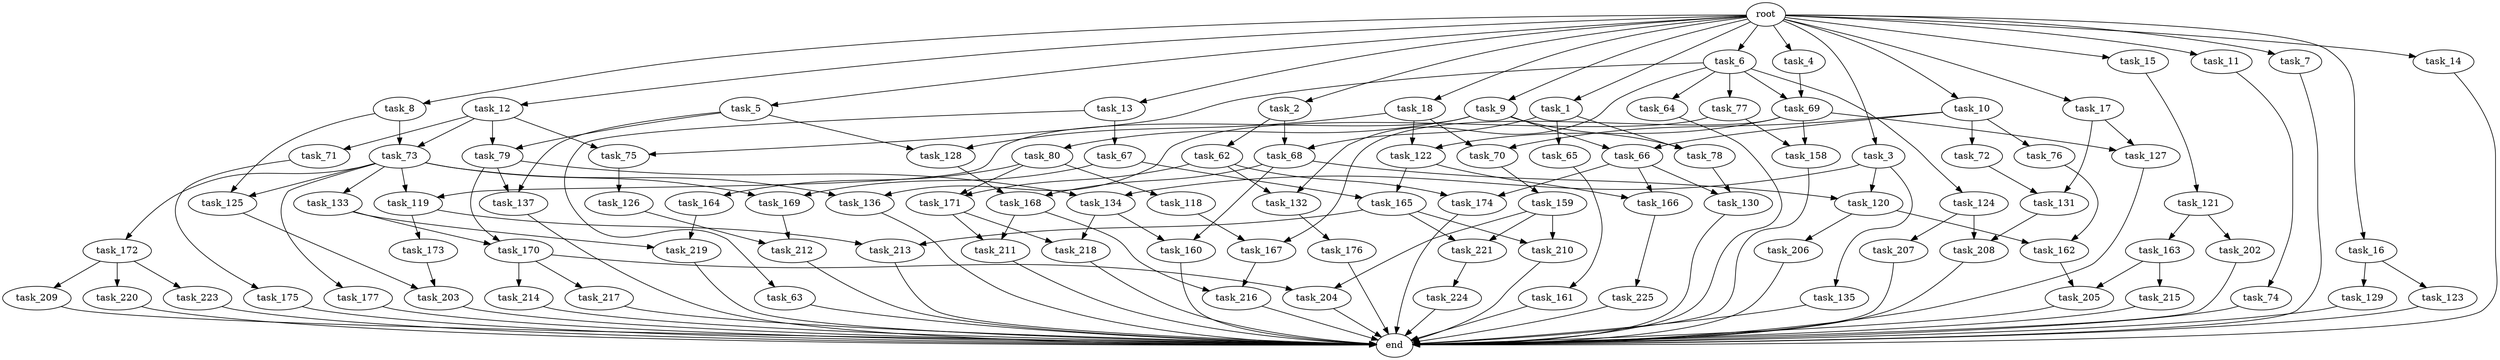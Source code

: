 digraph G {
  task_67 [size="21474836480.000000"];
  task_132 [size="107374182400.000000"];
  task_12 [size="102.400000"];
  task_73 [size="140874927308.800018"];
  task_5 [size="102.400000"];
  task_162 [size="17179869184.000000"];
  task_217 [size="7730941132.800000"];
  task_63 [size="21474836480.000000"];
  task_164 [size="54975581388.800003"];
  task_203 [size="34359738368.000000"];
  task_17 [size="102.400000"];
  task_2 [size="102.400000"];
  task_121 [size="30923764531.200001"];
  task_216 [size="76450417868.800003"];
  task_168 [size="111669149696.000000"];
  task_161 [size="42090679500.800003"];
  task_166 [size="85899345920.000000"];
  task_175 [size="54975581388.800003"];
  task_128 [size="68719476736.000000"];
  task_131 [size="140874927308.800018"];
  task_207 [size="21474836480.000000"];
  task_79 [size="99643241267.200012"];
  task_77 [size="21474836480.000000"];
  task_163 [size="69578470195.199997"];
  task_11 [size="102.400000"];
  task_71 [size="85899345920.000000"];
  task_167 [size="11166914969.600000"];
  task_15 [size="102.400000"];
  task_173 [size="21474836480.000000"];
  task_64 [size="21474836480.000000"];
  task_165 [size="61847529062.400002"];
  root [size="0.000000"];
  task_72 [size="13743895347.200001"];
  task_69 [size="42949672960.000000"];
  task_119 [size="34359738368.000000"];
  task_136 [size="116823110451.200012"];
  task_130 [size="97066260889.600006"];
  task_74 [size="42090679500.800003"];
  task_9 [size="102.400000"];
  task_8 [size="102.400000"];
  task_18 [size="102.400000"];
  task_177 [size="30923764531.200001"];
  task_172 [size="30923764531.200001"];
  task_122 [size="58411555225.600006"];
  task_125 [size="85899345920.000000"];
  task_126 [size="7730941132.800000"];
  task_215 [size="13743895347.200001"];
  task_160 [size="139156940390.399994"];
  task_66 [size="17179869184.000000"];
  task_206 [size="3435973836.800000"];
  task_78 [size="58411555225.600006"];
  task_225 [size="13743895347.200001"];
  task_214 [size="7730941132.800000"];
  task_4 [size="102.400000"];
  task_213 [size="24910810316.800003"];
  task_1 [size="102.400000"];
  task_3 [size="102.400000"];
  task_212 [size="38654705664.000000"];
  task_7 [size="102.400000"];
  task_75 [size="107374182400.000000"];
  task_220 [size="30923764531.200001"];
  end [size="0.000000"];
  task_123 [size="30923764531.200001"];
  task_16 [size="102.400000"];
  task_159 [size="3435973836.800000"];
  task_174 [size="140874927308.800018"];
  task_6 [size="102.400000"];
  task_127 [size="89335319756.800003"];
  task_221 [size="24910810316.800003"];
  task_133 [size="30923764531.200001"];
  task_170 [size="55834574848.000000"];
  task_62 [size="42090679500.800003"];
  task_65 [size="54975581388.800003"];
  task_80 [size="3435973836.800000"];
  task_176 [size="85899345920.000000"];
  task_158 [size="89335319756.800003"];
  task_202 [size="69578470195.199997"];
  task_118 [size="54975581388.800003"];
  task_120 [size="124554051584.000000"];
  task_224 [size="7730941132.800000"];
  task_129 [size="30923764531.200001"];
  task_204 [size="29205777612.800003"];
  task_124 [size="21474836480.000000"];
  task_137 [size="55834574848.000000"];
  task_135 [size="54975581388.800003"];
  task_68 [size="97066260889.600006"];
  task_211 [size="91053306675.200012"];
  task_208 [size="52398601011.200005"];
  task_134 [size="97066260889.600006"];
  task_209 [size="30923764531.200001"];
  task_76 [size="13743895347.200001"];
  task_171 [size="140874927308.800018"];
  task_70 [size="68719476736.000000"];
  task_13 [size="102.400000"];
  task_218 [size="139156940390.399994"];
  task_219 [size="99643241267.200012"];
  task_10 [size="102.400000"];
  task_169 [size="61847529062.400002"];
  task_205 [size="99643241267.200012"];
  task_223 [size="30923764531.200001"];
  task_14 [size="102.400000"];
  task_210 [size="24910810316.800003"];

  task_67 -> task_169 [size="301989888.000000"];
  task_67 -> task_165 [size="301989888.000000"];
  task_132 -> task_176 [size="838860800.000000"];
  task_12 -> task_79 [size="838860800.000000"];
  task_12 -> task_75 [size="838860800.000000"];
  task_12 -> task_73 [size="838860800.000000"];
  task_12 -> task_71 [size="838860800.000000"];
  task_73 -> task_133 [size="301989888.000000"];
  task_73 -> task_119 [size="301989888.000000"];
  task_73 -> task_177 [size="301989888.000000"];
  task_73 -> task_169 [size="301989888.000000"];
  task_73 -> task_136 [size="301989888.000000"];
  task_73 -> task_125 [size="301989888.000000"];
  task_73 -> task_172 [size="301989888.000000"];
  task_5 -> task_79 [size="134217728.000000"];
  task_5 -> task_137 [size="134217728.000000"];
  task_5 -> task_128 [size="134217728.000000"];
  task_162 -> task_205 [size="838860800.000000"];
  task_217 -> end [size="1.000000"];
  task_63 -> end [size="1.000000"];
  task_164 -> task_219 [size="838860800.000000"];
  task_203 -> end [size="1.000000"];
  task_17 -> task_131 [size="838860800.000000"];
  task_17 -> task_127 [size="838860800.000000"];
  task_2 -> task_62 [size="411041792.000000"];
  task_2 -> task_68 [size="411041792.000000"];
  task_121 -> task_202 [size="679477248.000000"];
  task_121 -> task_163 [size="679477248.000000"];
  task_216 -> end [size="1.000000"];
  task_168 -> task_216 [size="209715200.000000"];
  task_168 -> task_211 [size="209715200.000000"];
  task_161 -> end [size="1.000000"];
  task_166 -> task_225 [size="134217728.000000"];
  task_175 -> end [size="1.000000"];
  task_128 -> task_168 [size="411041792.000000"];
  task_131 -> task_208 [size="301989888.000000"];
  task_207 -> end [size="1.000000"];
  task_79 -> task_170 [size="411041792.000000"];
  task_79 -> task_137 [size="411041792.000000"];
  task_79 -> task_134 [size="411041792.000000"];
  task_77 -> task_136 [size="838860800.000000"];
  task_77 -> task_158 [size="838860800.000000"];
  task_163 -> task_215 [size="134217728.000000"];
  task_163 -> task_205 [size="134217728.000000"];
  task_11 -> task_74 [size="411041792.000000"];
  task_71 -> task_175 [size="536870912.000000"];
  task_167 -> task_216 [size="536870912.000000"];
  task_15 -> task_121 [size="301989888.000000"];
  task_173 -> task_203 [size="33554432.000000"];
  task_64 -> end [size="1.000000"];
  task_165 -> task_213 [size="33554432.000000"];
  task_165 -> task_210 [size="33554432.000000"];
  task_165 -> task_221 [size="33554432.000000"];
  root -> task_7 [size="1.000000"];
  root -> task_8 [size="1.000000"];
  root -> task_12 [size="1.000000"];
  root -> task_18 [size="1.000000"];
  root -> task_1 [size="1.000000"];
  root -> task_3 [size="1.000000"];
  root -> task_16 [size="1.000000"];
  root -> task_5 [size="1.000000"];
  root -> task_10 [size="1.000000"];
  root -> task_6 [size="1.000000"];
  root -> task_17 [size="1.000000"];
  root -> task_9 [size="1.000000"];
  root -> task_11 [size="1.000000"];
  root -> task_4 [size="1.000000"];
  root -> task_13 [size="1.000000"];
  root -> task_2 [size="1.000000"];
  root -> task_14 [size="1.000000"];
  root -> task_15 [size="1.000000"];
  task_72 -> task_131 [size="536870912.000000"];
  task_69 -> task_122 [size="33554432.000000"];
  task_69 -> task_127 [size="33554432.000000"];
  task_69 -> task_167 [size="33554432.000000"];
  task_69 -> task_158 [size="33554432.000000"];
  task_119 -> task_173 [size="209715200.000000"];
  task_119 -> task_213 [size="209715200.000000"];
  task_136 -> end [size="1.000000"];
  task_130 -> end [size="1.000000"];
  task_74 -> end [size="1.000000"];
  task_9 -> task_119 [size="33554432.000000"];
  task_9 -> task_66 [size="33554432.000000"];
  task_9 -> task_80 [size="33554432.000000"];
  task_9 -> task_78 [size="33554432.000000"];
  task_8 -> task_73 [size="536870912.000000"];
  task_8 -> task_125 [size="536870912.000000"];
  task_18 -> task_122 [size="536870912.000000"];
  task_18 -> task_128 [size="536870912.000000"];
  task_18 -> task_70 [size="536870912.000000"];
  task_177 -> end [size="1.000000"];
  task_172 -> task_220 [size="301989888.000000"];
  task_172 -> task_223 [size="301989888.000000"];
  task_172 -> task_209 [size="301989888.000000"];
  task_122 -> task_166 [size="301989888.000000"];
  task_122 -> task_165 [size="301989888.000000"];
  task_125 -> task_203 [size="301989888.000000"];
  task_126 -> task_212 [size="75497472.000000"];
  task_215 -> end [size="1.000000"];
  task_160 -> end [size="1.000000"];
  task_66 -> task_166 [size="536870912.000000"];
  task_66 -> task_174 [size="536870912.000000"];
  task_66 -> task_130 [size="536870912.000000"];
  task_206 -> end [size="1.000000"];
  task_78 -> task_130 [size="411041792.000000"];
  task_225 -> end [size="1.000000"];
  task_214 -> end [size="1.000000"];
  task_4 -> task_69 [size="209715200.000000"];
  task_213 -> end [size="1.000000"];
  task_1 -> task_65 [size="536870912.000000"];
  task_1 -> task_68 [size="536870912.000000"];
  task_1 -> task_78 [size="536870912.000000"];
  task_3 -> task_120 [size="536870912.000000"];
  task_3 -> task_134 [size="536870912.000000"];
  task_3 -> task_135 [size="536870912.000000"];
  task_212 -> end [size="1.000000"];
  task_7 -> end [size="1.000000"];
  task_75 -> task_126 [size="75497472.000000"];
  task_220 -> end [size="1.000000"];
  task_123 -> end [size="1.000000"];
  task_16 -> task_123 [size="301989888.000000"];
  task_16 -> task_129 [size="301989888.000000"];
  task_159 -> task_204 [size="209715200.000000"];
  task_159 -> task_210 [size="209715200.000000"];
  task_159 -> task_221 [size="209715200.000000"];
  task_174 -> end [size="1.000000"];
  task_6 -> task_124 [size="209715200.000000"];
  task_6 -> task_75 [size="209715200.000000"];
  task_6 -> task_77 [size="209715200.000000"];
  task_6 -> task_69 [size="209715200.000000"];
  task_6 -> task_64 [size="209715200.000000"];
  task_6 -> task_132 [size="209715200.000000"];
  task_127 -> end [size="1.000000"];
  task_221 -> task_224 [size="75497472.000000"];
  task_133 -> task_219 [size="134217728.000000"];
  task_133 -> task_170 [size="134217728.000000"];
  task_170 -> task_204 [size="75497472.000000"];
  task_170 -> task_214 [size="75497472.000000"];
  task_170 -> task_217 [size="75497472.000000"];
  task_62 -> task_174 [size="838860800.000000"];
  task_62 -> task_132 [size="838860800.000000"];
  task_62 -> task_171 [size="838860800.000000"];
  task_65 -> task_161 [size="411041792.000000"];
  task_80 -> task_118 [size="536870912.000000"];
  task_80 -> task_171 [size="536870912.000000"];
  task_80 -> task_164 [size="536870912.000000"];
  task_176 -> end [size="1.000000"];
  task_158 -> end [size="1.000000"];
  task_202 -> end [size="1.000000"];
  task_118 -> task_167 [size="75497472.000000"];
  task_120 -> task_206 [size="33554432.000000"];
  task_120 -> task_162 [size="33554432.000000"];
  task_224 -> end [size="1.000000"];
  task_129 -> end [size="1.000000"];
  task_204 -> end [size="1.000000"];
  task_124 -> task_208 [size="209715200.000000"];
  task_124 -> task_207 [size="209715200.000000"];
  task_137 -> end [size="1.000000"];
  task_135 -> end [size="1.000000"];
  task_68 -> task_160 [size="679477248.000000"];
  task_68 -> task_120 [size="679477248.000000"];
  task_68 -> task_168 [size="679477248.000000"];
  task_211 -> end [size="1.000000"];
  task_208 -> end [size="1.000000"];
  task_134 -> task_160 [size="679477248.000000"];
  task_134 -> task_218 [size="679477248.000000"];
  task_209 -> end [size="1.000000"];
  task_76 -> task_162 [size="134217728.000000"];
  task_171 -> task_211 [size="679477248.000000"];
  task_171 -> task_218 [size="679477248.000000"];
  task_70 -> task_159 [size="33554432.000000"];
  task_13 -> task_67 [size="209715200.000000"];
  task_13 -> task_63 [size="209715200.000000"];
  task_218 -> end [size="1.000000"];
  task_219 -> end [size="1.000000"];
  task_10 -> task_66 [size="134217728.000000"];
  task_10 -> task_72 [size="134217728.000000"];
  task_10 -> task_70 [size="134217728.000000"];
  task_10 -> task_76 [size="134217728.000000"];
  task_169 -> task_212 [size="301989888.000000"];
  task_205 -> end [size="1.000000"];
  task_223 -> end [size="1.000000"];
  task_14 -> end [size="1.000000"];
  task_210 -> end [size="1.000000"];
}
